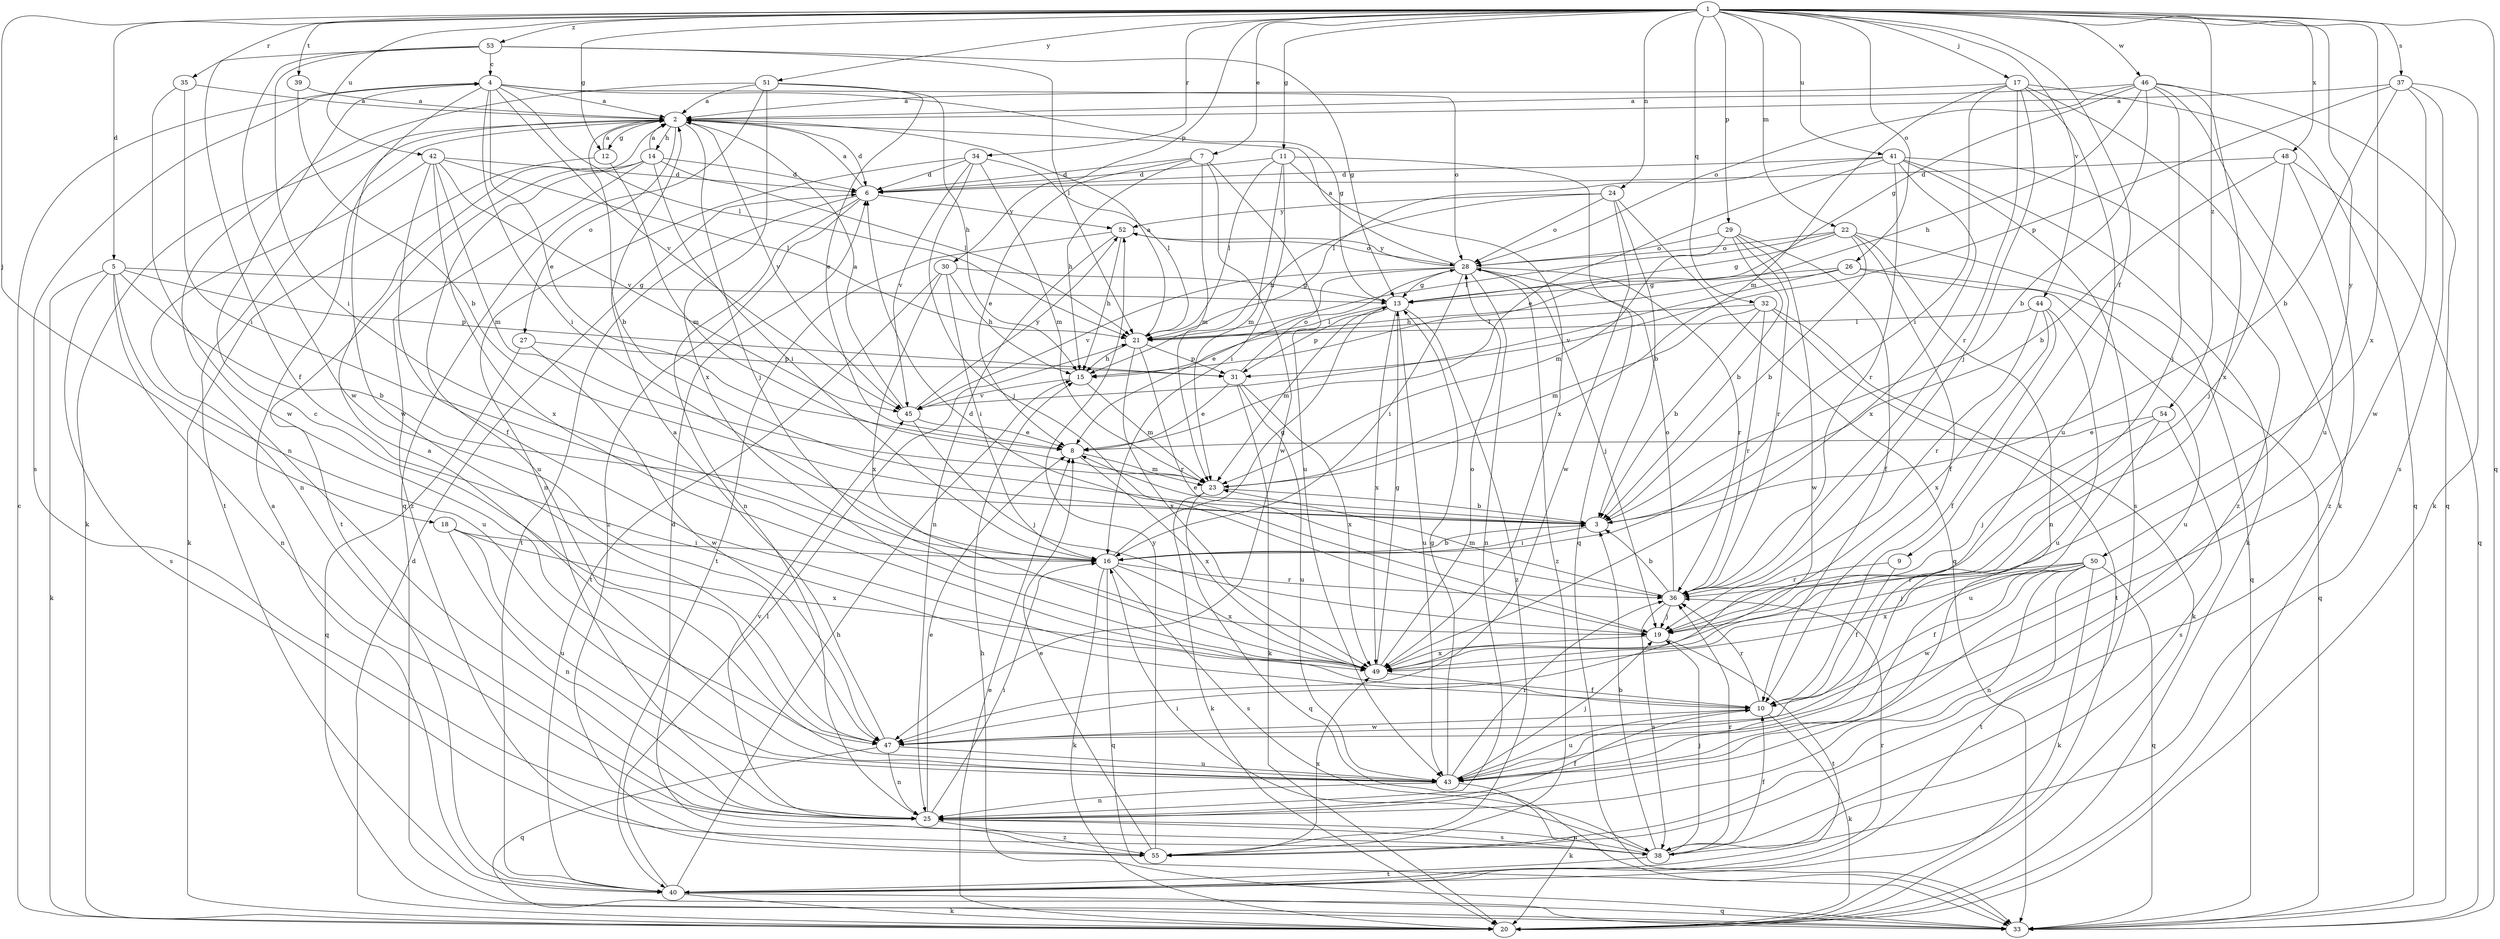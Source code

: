 strict digraph  {
	4 -> 2 [label=a];
	6 -> 2 [label=a];
	12 -> 2 [label=a];
	14 -> 2 [label=a];
	17 -> 2 [label=a];
	21 -> 2 [label=a];
	28 -> 2 [label=a];
	35 -> 2 [label=a];
	37 -> 2 [label=a];
	39 -> 2 [label=a];
	40 -> 2 [label=a];
	43 -> 2 [label=a];
	45 -> 2 [label=a];
	46 -> 2 [label=a];
	47 -> 2 [label=a];
	51 -> 2 [label=a];
	2 -> 3 [label=b];
	5 -> 3 [label=b];
	16 -> 3 [label=b];
	22 -> 3 [label=b];
	23 -> 3 [label=b];
	24 -> 3 [label=b];
	29 -> 3 [label=b];
	32 -> 3 [label=b];
	36 -> 3 [label=b];
	37 -> 3 [label=b];
	38 -> 3 [label=b];
	39 -> 3 [label=b];
	46 -> 3 [label=b];
	48 -> 3 [label=b];
	20 -> 4 [label=c];
	47 -> 4 [label=c];
	53 -> 4 [label=c];
	1 -> 5 [label=d];
	2 -> 6 [label=d];
	7 -> 6 [label=d];
	11 -> 6 [label=d];
	14 -> 6 [label=d];
	19 -> 6 [label=d];
	20 -> 6 [label=d];
	34 -> 6 [label=d];
	41 -> 6 [label=d];
	42 -> 6 [label=d];
	48 -> 6 [label=d];
	55 -> 6 [label=d];
	1 -> 7 [label=e];
	3 -> 8 [label=e];
	4 -> 8 [label=e];
	7 -> 8 [label=e];
	20 -> 8 [label=e];
	25 -> 8 [label=e];
	28 -> 8 [label=e];
	31 -> 8 [label=e];
	41 -> 8 [label=e];
	45 -> 8 [label=e];
	51 -> 8 [label=e];
	54 -> 8 [label=e];
	55 -> 8 [label=e];
	1 -> 9 [label=f];
	9 -> 10 [label=f];
	22 -> 10 [label=f];
	25 -> 10 [label=f];
	29 -> 10 [label=f];
	38 -> 10 [label=f];
	42 -> 10 [label=f];
	44 -> 10 [label=f];
	49 -> 10 [label=f];
	50 -> 10 [label=f];
	53 -> 10 [label=f];
	1 -> 11 [label=g];
	1 -> 12 [label=g];
	2 -> 12 [label=g];
	4 -> 13 [label=g];
	5 -> 13 [label=g];
	16 -> 13 [label=g];
	22 -> 13 [label=g];
	26 -> 13 [label=g];
	28 -> 13 [label=g];
	30 -> 13 [label=g];
	43 -> 13 [label=g];
	46 -> 13 [label=g];
	49 -> 13 [label=g];
	53 -> 13 [label=g];
	2 -> 14 [label=h];
	7 -> 15 [label=h];
	21 -> 15 [label=h];
	24 -> 15 [label=h];
	26 -> 15 [label=h];
	30 -> 15 [label=h];
	33 -> 15 [label=h];
	40 -> 15 [label=h];
	46 -> 15 [label=h];
	51 -> 15 [label=h];
	52 -> 15 [label=h];
	3 -> 16 [label=i];
	4 -> 16 [label=i];
	11 -> 16 [label=i];
	14 -> 16 [label=i];
	17 -> 16 [label=i];
	18 -> 16 [label=i];
	25 -> 16 [label=i];
	28 -> 16 [label=i];
	30 -> 16 [label=i];
	35 -> 16 [label=i];
	38 -> 16 [label=i];
	53 -> 16 [label=i];
	1 -> 17 [label=j];
	1 -> 18 [label=j];
	2 -> 19 [label=j];
	17 -> 19 [label=j];
	28 -> 19 [label=j];
	34 -> 19 [label=j];
	36 -> 19 [label=j];
	38 -> 19 [label=j];
	43 -> 19 [label=j];
	45 -> 19 [label=j];
	46 -> 19 [label=j];
	48 -> 19 [label=j];
	50 -> 19 [label=j];
	54 -> 19 [label=j];
	2 -> 20 [label=k];
	5 -> 20 [label=k];
	10 -> 20 [label=k];
	12 -> 20 [label=k];
	16 -> 20 [label=k];
	17 -> 20 [label=k];
	23 -> 20 [label=k];
	31 -> 20 [label=k];
	32 -> 20 [label=k];
	37 -> 20 [label=k];
	40 -> 20 [label=k];
	41 -> 20 [label=k];
	43 -> 20 [label=k];
	50 -> 20 [label=k];
	4 -> 21 [label=l];
	11 -> 21 [label=l];
	13 -> 21 [label=l];
	14 -> 21 [label=l];
	22 -> 21 [label=l];
	32 -> 21 [label=l];
	34 -> 21 [label=l];
	40 -> 21 [label=l];
	41 -> 21 [label=l];
	42 -> 21 [label=l];
	44 -> 21 [label=l];
	53 -> 21 [label=l];
	1 -> 22 [label=m];
	7 -> 23 [label=m];
	8 -> 23 [label=m];
	11 -> 23 [label=m];
	12 -> 23 [label=m];
	13 -> 23 [label=m];
	15 -> 23 [label=m];
	17 -> 23 [label=m];
	29 -> 23 [label=m];
	32 -> 23 [label=m];
	34 -> 23 [label=m];
	36 -> 23 [label=m];
	42 -> 23 [label=m];
	1 -> 24 [label=n];
	5 -> 25 [label=n];
	6 -> 25 [label=n];
	18 -> 25 [label=n];
	22 -> 25 [label=n];
	28 -> 25 [label=n];
	34 -> 25 [label=n];
	38 -> 25 [label=n];
	42 -> 25 [label=n];
	43 -> 25 [label=n];
	47 -> 25 [label=n];
	50 -> 25 [label=n];
	51 -> 25 [label=n];
	52 -> 25 [label=n];
	1 -> 26 [label=o];
	2 -> 27 [label=o];
	4 -> 28 [label=o];
	22 -> 28 [label=o];
	24 -> 28 [label=o];
	29 -> 28 [label=o];
	31 -> 28 [label=o];
	36 -> 28 [label=o];
	46 -> 28 [label=o];
	49 -> 28 [label=o];
	52 -> 28 [label=o];
	1 -> 29 [label=p];
	1 -> 30 [label=p];
	5 -> 31 [label=p];
	13 -> 31 [label=p];
	21 -> 31 [label=p];
	27 -> 31 [label=p];
	37 -> 31 [label=p];
	1 -> 32 [label=q];
	1 -> 33 [label=q];
	11 -> 33 [label=q];
	16 -> 33 [label=q];
	17 -> 33 [label=q];
	22 -> 33 [label=q];
	23 -> 33 [label=q];
	24 -> 33 [label=q];
	26 -> 33 [label=q];
	27 -> 33 [label=q];
	40 -> 33 [label=q];
	46 -> 33 [label=q];
	47 -> 33 [label=q];
	48 -> 33 [label=q];
	50 -> 33 [label=q];
	51 -> 33 [label=q];
	1 -> 34 [label=r];
	1 -> 35 [label=r];
	9 -> 36 [label=r];
	10 -> 36 [label=r];
	16 -> 36 [label=r];
	17 -> 36 [label=r];
	21 -> 36 [label=r];
	28 -> 36 [label=r];
	29 -> 36 [label=r];
	32 -> 36 [label=r];
	38 -> 36 [label=r];
	40 -> 36 [label=r];
	41 -> 36 [label=r];
	43 -> 36 [label=r];
	44 -> 36 [label=r];
	50 -> 36 [label=r];
	1 -> 37 [label=s];
	4 -> 38 [label=s];
	5 -> 38 [label=s];
	16 -> 38 [label=s];
	25 -> 38 [label=s];
	36 -> 38 [label=s];
	37 -> 38 [label=s];
	41 -> 38 [label=s];
	54 -> 38 [label=s];
	1 -> 39 [label=t];
	2 -> 40 [label=t];
	6 -> 40 [label=t];
	14 -> 40 [label=t];
	19 -> 40 [label=t];
	30 -> 40 [label=t];
	32 -> 40 [label=t];
	38 -> 40 [label=t];
	50 -> 40 [label=t];
	52 -> 40 [label=t];
	1 -> 41 [label=u];
	1 -> 42 [label=u];
	5 -> 43 [label=u];
	7 -> 43 [label=u];
	10 -> 43 [label=u];
	13 -> 43 [label=u];
	14 -> 43 [label=u];
	17 -> 43 [label=u];
	18 -> 43 [label=u];
	26 -> 43 [label=u];
	31 -> 43 [label=u];
	44 -> 43 [label=u];
	46 -> 43 [label=u];
	47 -> 43 [label=u];
	54 -> 43 [label=u];
	1 -> 44 [label=v];
	2 -> 45 [label=v];
	4 -> 45 [label=v];
	15 -> 45 [label=v];
	25 -> 45 [label=v];
	26 -> 45 [label=v];
	28 -> 45 [label=v];
	34 -> 45 [label=v];
	42 -> 45 [label=v];
	1 -> 46 [label=w];
	4 -> 47 [label=w];
	7 -> 47 [label=w];
	10 -> 47 [label=w];
	24 -> 47 [label=w];
	27 -> 47 [label=w];
	29 -> 47 [label=w];
	35 -> 47 [label=w];
	37 -> 47 [label=w];
	50 -> 47 [label=w];
	53 -> 47 [label=w];
	1 -> 48 [label=x];
	1 -> 49 [label=x];
	8 -> 49 [label=x];
	11 -> 49 [label=x];
	13 -> 49 [label=x];
	16 -> 49 [label=x];
	18 -> 49 [label=x];
	19 -> 49 [label=x];
	21 -> 49 [label=x];
	30 -> 49 [label=x];
	31 -> 49 [label=x];
	41 -> 49 [label=x];
	42 -> 49 [label=x];
	44 -> 49 [label=x];
	46 -> 49 [label=x];
	50 -> 49 [label=x];
	51 -> 49 [label=x];
	55 -> 49 [label=x];
	1 -> 50 [label=y];
	1 -> 51 [label=y];
	6 -> 52 [label=y];
	24 -> 52 [label=y];
	28 -> 52 [label=y];
	45 -> 52 [label=y];
	55 -> 52 [label=y];
	1 -> 53 [label=z];
	1 -> 54 [label=z];
	6 -> 55 [label=z];
	13 -> 55 [label=z];
	14 -> 55 [label=z];
	25 -> 55 [label=z];
	28 -> 55 [label=z];
	41 -> 55 [label=z];
	48 -> 55 [label=z];
}
